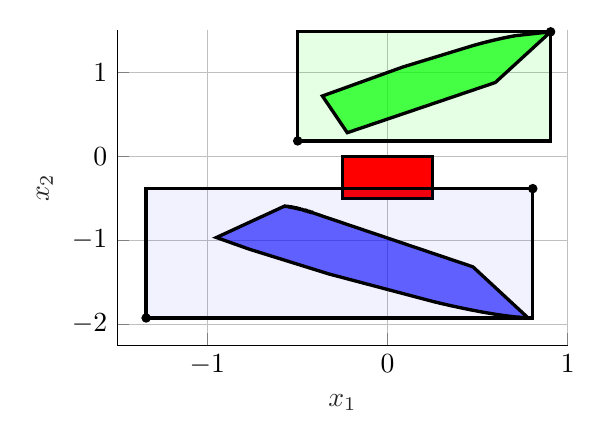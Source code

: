 % This file was created by matlab2tikz.
%
%The latest updates can be retrieved from
%  http://www.mathworks.com/matlabcentral/fileexchange/22022-matlab2tikz-matlab2tikz
%where you can also make suggestions and rate matlab2tikz.
%
\begin{tikzpicture}

\begin{axis}[%
width=5.723cm,
height=4cm,
at={(0cm,0cm)},
scale only axis,
xmin=-1.5,
xmax=1,
xtick={-1,  0,  1},
xlabel style={font=\color{white!15!black}},
xlabel={$x_1$},
ymin=-2.25,
ymax=1.5,
ytick={-2, -1,  0,  1},
ylabel style={font=\color{white!15!black}},
ylabel={$x_2$},
axis background/.style={fill=white},
axis x line*=bottom,
axis y line*=left,
xmajorgrids,
ymajorgrids
]

\addplot[area legend, line width=1.2pt, draw=black, fill=red, forget plot]
table[row sep=crcr] {%
x	y\\
-0.25	-0.5\\
-0.15	-0.5\\
-0.05	-0.5\\
0.05	-0.5\\
0.15	-0.5\\
0.25	-0.5\\
0.25	-0.4\\
0.25	-0.3\\
0.25	-0.2\\
0.25	-0.1\\
0.25	0\\
0.15	0\\
0.05	0\\
-0.05	0\\
-0.15	0\\
-0.25	0\\
-0.25	-0.1\\
-0.25	-0.2\\
-0.25	-0.3\\
-0.25	-0.4\\
-0.25	-0.5\\
}--cycle;

\addplot[area legend, line width=1.2pt, draw=black, fill=green, fill opacity=0.1, forget plot]
table[row sep=crcr] {%
x	y\\
-0.498	0.182\\
0.905	0.182\\
0.905	1.481\\
-0.498	1.481\\
-0.498	0.182\\
}--cycle;

\addplot[area legend, line width=1.2pt, draw=black, fill=green, fill opacity=0.7, forget plot]
table[row sep=crcr] {%
x	y\\
-0.223	0.28\\
0.598	0.877\\
0.905	1.481\\
0.705	1.434\\
0.704	1.433\\
0.704	1.433\\
0.703	1.433\\
0.702	1.432\\
0.701	1.432\\
0.7	1.431\\
0.699	1.431\\
0.698	1.431\\
0.697	1.43\\
0.696	1.43\\
0.695	1.43\\
0.694	1.429\\
0.693	1.429\\
0.692	1.428\\
0.691	1.428\\
0.69	1.428\\
0.689	1.427\\
0.688	1.427\\
0.687	1.426\\
0.686	1.426\\
0.686	1.426\\
0.685	1.425\\
0.684	1.425\\
0.683	1.425\\
0.682	1.424\\
0.681	1.424\\
0.68	1.423\\
0.679	1.423\\
0.678	1.422\\
0.677	1.422\\
0.676	1.422\\
0.675	1.421\\
0.674	1.421\\
0.673	1.42\\
0.672	1.42\\
0.671	1.42\\
0.67	1.419\\
0.669	1.419\\
0.668	1.418\\
0.667	1.418\\
0.666	1.417\\
0.665	1.417\\
0.664	1.417\\
0.663	1.416\\
0.662	1.416\\
0.661	1.415\\
0.66	1.415\\
0.659	1.414\\
0.658	1.414\\
0.657	1.414\\
0.656	1.413\\
0.655	1.413\\
0.654	1.412\\
0.653	1.412\\
0.652	1.411\\
0.651	1.411\\
0.65	1.41\\
0.649	1.41\\
0.648	1.41\\
0.647	1.409\\
0.646	1.409\\
0.645	1.408\\
0.644	1.408\\
0.643	1.407\\
0.642	1.407\\
0.641	1.406\\
0.64	1.406\\
0.639	1.405\\
0.638	1.405\\
0.637	1.404\\
0.636	1.404\\
0.635	1.404\\
0.634	1.403\\
0.633	1.403\\
0.632	1.402\\
0.631	1.402\\
0.63	1.401\\
0.629	1.401\\
0.628	1.4\\
0.627	1.4\\
0.626	1.399\\
0.625	1.399\\
0.624	1.398\\
0.623	1.398\\
0.622	1.397\\
0.621	1.397\\
0.62	1.396\\
0.619	1.396\\
0.618	1.395\\
0.617	1.395\\
0.616	1.394\\
0.615	1.394\\
0.614	1.393\\
0.612	1.393\\
0.611	1.392\\
0.61	1.392\\
0.609	1.391\\
0.608	1.391\\
0.607	1.39\\
0.606	1.39\\
0.605	1.389\\
0.604	1.389\\
0.603	1.388\\
0.602	1.388\\
0.601	1.387\\
0.6	1.387\\
0.599	1.386\\
0.598	1.386\\
0.597	1.385\\
0.596	1.385\\
0.595	1.384\\
0.594	1.384\\
0.593	1.383\\
0.592	1.382\\
0.591	1.382\\
0.59	1.381\\
0.588	1.381\\
0.587	1.38\\
0.586	1.38\\
0.585	1.379\\
0.584	1.379\\
0.583	1.378\\
0.582	1.378\\
0.581	1.377\\
0.58	1.377\\
0.579	1.376\\
0.578	1.375\\
0.577	1.375\\
0.576	1.374\\
0.575	1.374\\
0.574	1.373\\
0.573	1.373\\
0.572	1.372\\
0.57	1.372\\
0.569	1.371\\
0.568	1.37\\
0.567	1.37\\
0.566	1.369\\
0.565	1.369\\
0.564	1.368\\
0.563	1.368\\
0.562	1.367\\
0.561	1.367\\
0.56	1.366\\
0.559	1.365\\
0.558	1.365\\
0.557	1.364\\
0.556	1.364\\
0.554	1.363\\
0.553	1.363\\
0.552	1.362\\
0.551	1.361\\
0.55	1.361\\
0.549	1.36\\
0.548	1.36\\
0.547	1.359\\
0.546	1.358\\
0.545	1.358\\
0.544	1.357\\
0.543	1.357\\
0.542	1.356\\
0.54	1.355\\
0.539	1.355\\
0.538	1.354\\
0.537	1.354\\
0.536	1.353\\
0.535	1.352\\
0.534	1.352\\
0.533	1.351\\
0.532	1.351\\
0.531	1.35\\
0.53	1.349\\
0.529	1.349\\
0.528	1.348\\
0.526	1.348\\
0.525	1.347\\
0.524	1.346\\
0.523	1.346\\
0.522	1.345\\
0.521	1.345\\
0.52	1.344\\
0.519	1.343\\
0.518	1.343\\
0.517	1.342\\
0.516	1.341\\
0.515	1.341\\
0.513	1.34\\
0.512	1.34\\
0.511	1.339\\
0.51	1.338\\
0.509	1.338\\
0.508	1.337\\
0.507	1.336\\
0.506	1.336\\
0.505	1.335\\
0.504	1.335\\
0.503	1.334\\
0.502	1.333\\
0.5	1.333\\
0.499	1.332\\
0.498	1.331\\
0.497	1.331\\
0.496	1.33\\
0.495	1.329\\
0.494	1.329\\
0.493	1.328\\
0.492	1.328\\
0.491	1.327\\
0.49	1.326\\
0.489	1.326\\
0.487	1.325\\
0.486	1.324\\
0.485	1.324\\
0.484	1.323\\
0.483	1.322\\
0.482	1.322\\
0.481	1.321\\
0.48	1.32\\
0.479	1.32\\
0.478	1.319\\
0.477	1.318\\
0.476	1.318\\
0.474	1.317\\
0.085	1.062\\
-0.361	0.717\\
-0.223	0.28\\
}--cycle;
\addplot[only marks, mark=*, mark options={}, mark size=1.5pt, color=black, fill=black] table[row sep=crcr]{%
x	y\\
-0.498	0.182\\
0.905	1.481\\
};

\addplot[area legend, line width=1.2pt, draw=black, fill=blue, fill opacity=0.05, forget plot]
table[row sep=crcr] {%
x	y\\
-1.339	-1.926\\
0.806	-1.926\\
0.806	-0.386\\
-1.339	-0.386\\
-1.339	-1.926\\
}--cycle;

\addplot[area legend, line width=1.2pt, draw=black, fill=blue, fill opacity=0.6, forget plot]
table[row sep=crcr] {%
x	y\\
-0.949	-0.968\\
-0.768	-1.106\\
-0.325	-1.402\\
0.253	-1.73\\
0.255	-1.731\\
0.257	-1.732\\
0.258	-1.733\\
0.26	-1.734\\
0.262	-1.734\\
0.263	-1.735\\
0.265	-1.736\\
0.267	-1.737\\
0.268	-1.738\\
0.27	-1.739\\
0.271	-1.739\\
0.273	-1.74\\
0.275	-1.741\\
0.276	-1.742\\
0.278	-1.743\\
0.28	-1.744\\
0.281	-1.745\\
0.283	-1.745\\
0.285	-1.746\\
0.286	-1.747\\
0.288	-1.748\\
0.289	-1.749\\
0.291	-1.749\\
0.293	-1.75\\
0.294	-1.751\\
0.296	-1.752\\
0.297	-1.753\\
0.299	-1.754\\
0.301	-1.754\\
0.302	-1.755\\
0.304	-1.756\\
0.306	-1.757\\
0.307	-1.758\\
0.309	-1.758\\
0.31	-1.759\\
0.312	-1.76\\
0.314	-1.761\\
0.315	-1.762\\
0.317	-1.762\\
0.318	-1.763\\
0.32	-1.764\\
0.322	-1.765\\
0.323	-1.766\\
0.325	-1.766\\
0.326	-1.767\\
0.328	-1.768\\
0.33	-1.769\\
0.331	-1.769\\
0.333	-1.77\\
0.334	-1.771\\
0.336	-1.772\\
0.337	-1.773\\
0.339	-1.773\\
0.341	-1.774\\
0.342	-1.775\\
0.344	-1.776\\
0.345	-1.776\\
0.347	-1.777\\
0.348	-1.778\\
0.35	-1.779\\
0.352	-1.779\\
0.353	-1.78\\
0.355	-1.781\\
0.356	-1.782\\
0.358	-1.782\\
0.359	-1.783\\
0.361	-1.784\\
0.363	-1.785\\
0.364	-1.785\\
0.366	-1.786\\
0.367	-1.787\\
0.369	-1.787\\
0.37	-1.788\\
0.372	-1.789\\
0.373	-1.79\\
0.375	-1.79\\
0.376	-1.791\\
0.378	-1.792\\
0.379	-1.792\\
0.381	-1.793\\
0.383	-1.794\\
0.384	-1.795\\
0.386	-1.795\\
0.387	-1.796\\
0.389	-1.797\\
0.39	-1.797\\
0.392	-1.798\\
0.393	-1.799\\
0.395	-1.799\\
0.396	-1.8\\
0.398	-1.801\\
0.399	-1.802\\
0.401	-1.802\\
0.402	-1.803\\
0.404	-1.804\\
0.405	-1.804\\
0.407	-1.805\\
0.408	-1.806\\
0.41	-1.806\\
0.411	-1.807\\
0.413	-1.808\\
0.414	-1.808\\
0.416	-1.809\\
0.417	-1.81\\
0.419	-1.81\\
0.42	-1.811\\
0.422	-1.812\\
0.423	-1.812\\
0.425	-1.813\\
0.426	-1.814\\
0.427	-1.814\\
0.429	-1.815\\
0.43	-1.816\\
0.432	-1.816\\
0.433	-1.817\\
0.435	-1.817\\
0.436	-1.818\\
0.438	-1.819\\
0.439	-1.819\\
0.441	-1.82\\
0.442	-1.821\\
0.443	-1.821\\
0.445	-1.822\\
0.446	-1.822\\
0.448	-1.823\\
0.449	-1.824\\
0.451	-1.824\\
0.452	-1.825\\
0.454	-1.826\\
0.455	-1.826\\
0.456	-1.827\\
0.458	-1.827\\
0.459	-1.828\\
0.461	-1.829\\
0.462	-1.829\\
0.463	-1.83\\
0.465	-1.83\\
0.466	-1.831\\
0.468	-1.832\\
0.469	-1.832\\
0.47	-1.833\\
0.472	-1.833\\
0.473	-1.834\\
0.475	-1.834\\
0.476	-1.835\\
0.477	-1.836\\
0.479	-1.836\\
0.48	-1.837\\
0.482	-1.837\\
0.483	-1.838\\
0.484	-1.838\\
0.486	-1.839\\
0.487	-1.84\\
0.488	-1.84\\
0.49	-1.841\\
0.491	-1.841\\
0.493	-1.842\\
0.494	-1.842\\
0.495	-1.843\\
0.497	-1.843\\
0.498	-1.844\\
0.499	-1.845\\
0.501	-1.845\\
0.502	-1.846\\
0.503	-1.846\\
0.505	-1.847\\
0.506	-1.847\\
0.507	-1.848\\
0.509	-1.848\\
0.51	-1.849\\
0.511	-1.849\\
0.513	-1.85\\
0.514	-1.85\\
0.515	-1.851\\
0.517	-1.851\\
0.518	-1.852\\
0.519	-1.853\\
0.521	-1.853\\
0.522	-1.854\\
0.523	-1.854\\
0.524	-1.855\\
0.526	-1.855\\
0.527	-1.856\\
0.528	-1.856\\
0.53	-1.857\\
0.531	-1.857\\
0.532	-1.858\\
0.534	-1.858\\
0.535	-1.859\\
0.536	-1.859\\
0.537	-1.859\\
0.539	-1.86\\
0.54	-1.86\\
0.541	-1.861\\
0.542	-1.861\\
0.544	-1.862\\
0.545	-1.862\\
0.546	-1.863\\
0.547	-1.863\\
0.549	-1.864\\
0.55	-1.864\\
0.551	-1.865\\
0.552	-1.865\\
0.554	-1.866\\
0.555	-1.866\\
0.556	-1.867\\
0.557	-1.867\\
0.559	-1.867\\
0.56	-1.868\\
0.561	-1.868\\
0.562	-1.869\\
0.564	-1.869\\
0.565	-1.87\\
0.566	-1.87\\
0.567	-1.871\\
0.568	-1.871\\
0.57	-1.871\\
0.571	-1.872\\
0.572	-1.872\\
0.573	-1.873\\
0.574	-1.873\\
0.576	-1.874\\
0.577	-1.874\\
0.578	-1.874\\
0.579	-1.875\\
0.58	-1.875\\
0.581	-1.876\\
0.583	-1.876\\
0.584	-1.876\\
0.585	-1.877\\
0.586	-1.877\\
0.587	-1.878\\
0.589	-1.878\\
0.59	-1.878\\
0.591	-1.879\\
0.592	-1.879\\
0.593	-1.88\\
0.594	-1.88\\
0.595	-1.88\\
0.597	-1.881\\
0.598	-1.881\\
0.599	-1.882\\
0.6	-1.882\\
0.601	-1.882\\
0.602	-1.883\\
0.603	-1.883\\
0.605	-1.884\\
0.606	-1.884\\
0.607	-1.884\\
0.608	-1.885\\
0.609	-1.885\\
0.61	-1.885\\
0.611	-1.886\\
0.612	-1.886\\
0.613	-1.886\\
0.615	-1.887\\
0.616	-1.887\\
0.617	-1.888\\
0.618	-1.888\\
0.619	-1.888\\
0.62	-1.889\\
0.621	-1.889\\
0.622	-1.889\\
0.623	-1.89\\
0.624	-1.89\\
0.625	-1.89\\
0.626	-1.891\\
0.627	-1.891\\
0.629	-1.891\\
0.63	-1.892\\
0.631	-1.892\\
0.632	-1.892\\
0.633	-1.893\\
0.634	-1.893\\
0.635	-1.893\\
0.636	-1.894\\
0.637	-1.894\\
0.638	-1.894\\
0.639	-1.895\\
0.64	-1.895\\
0.641	-1.895\\
0.642	-1.896\\
0.643	-1.896\\
0.644	-1.896\\
0.645	-1.896\\
0.646	-1.897\\
0.647	-1.897\\
0.648	-1.897\\
0.649	-1.898\\
0.65	-1.898\\
0.651	-1.898\\
0.652	-1.899\\
0.653	-1.899\\
0.654	-1.899\\
0.655	-1.899\\
0.656	-1.9\\
0.657	-1.9\\
0.658	-1.9\\
0.659	-1.901\\
0.66	-1.901\\
0.661	-1.901\\
0.662	-1.901\\
0.663	-1.902\\
0.664	-1.902\\
0.665	-1.902\\
0.666	-1.902\\
0.667	-1.903\\
0.668	-1.903\\
0.669	-1.903\\
0.67	-1.903\\
0.671	-1.904\\
0.672	-1.904\\
0.673	-1.904\\
0.674	-1.905\\
0.675	-1.905\\
0.675	-1.905\\
0.676	-1.905\\
0.677	-1.906\\
0.678	-1.906\\
0.679	-1.906\\
0.68	-1.906\\
0.681	-1.906\\
0.682	-1.907\\
0.683	-1.907\\
0.684	-1.907\\
0.685	-1.907\\
0.686	-1.908\\
0.687	-1.908\\
0.687	-1.908\\
0.688	-1.908\\
0.689	-1.909\\
0.69	-1.909\\
0.691	-1.909\\
0.692	-1.909\\
0.693	-1.909\\
0.694	-1.91\\
0.695	-1.91\\
0.695	-1.91\\
0.696	-1.91\\
0.697	-1.911\\
0.698	-1.911\\
0.699	-1.911\\
0.7	-1.911\\
0.701	-1.911\\
0.701	-1.912\\
0.702	-1.912\\
0.703	-1.912\\
0.704	-1.912\\
0.705	-1.912\\
0.706	-1.913\\
0.707	-1.913\\
0.707	-1.913\\
0.708	-1.913\\
0.709	-1.913\\
0.71	-1.914\\
0.711	-1.914\\
0.712	-1.914\\
0.712	-1.914\\
0.713	-1.914\\
0.714	-1.914\\
0.715	-1.915\\
0.716	-1.915\\
0.716	-1.915\\
0.717	-1.915\\
0.718	-1.915\\
0.719	-1.915\\
0.72	-1.916\\
0.721	-1.916\\
0.721	-1.916\\
0.722	-1.916\\
0.723	-1.916\\
0.724	-1.916\\
0.724	-1.917\\
0.725	-1.917\\
0.726	-1.917\\
0.727	-1.917\\
0.728	-1.917\\
0.728	-1.917\\
0.729	-1.918\\
0.73	-1.918\\
0.731	-1.918\\
0.731	-1.918\\
0.732	-1.918\\
0.733	-1.918\\
0.734	-1.918\\
0.734	-1.919\\
0.735	-1.919\\
0.736	-1.919\\
0.737	-1.919\\
0.737	-1.919\\
0.738	-1.919\\
0.739	-1.919\\
0.74	-1.92\\
0.74	-1.92\\
0.741	-1.92\\
0.742	-1.92\\
0.743	-1.92\\
0.743	-1.92\\
0.744	-1.92\\
0.745	-1.92\\
0.745	-1.921\\
0.746	-1.921\\
0.747	-1.921\\
0.748	-1.921\\
0.748	-1.921\\
0.749	-1.921\\
0.75	-1.921\\
0.75	-1.921\\
0.751	-1.921\\
0.752	-1.922\\
0.753	-1.922\\
0.753	-1.922\\
0.754	-1.922\\
0.755	-1.922\\
0.755	-1.922\\
0.756	-1.922\\
0.757	-1.922\\
0.757	-1.922\\
0.758	-1.922\\
0.759	-1.923\\
0.759	-1.923\\
0.76	-1.923\\
0.761	-1.923\\
0.761	-1.923\\
0.762	-1.923\\
0.763	-1.923\\
0.763	-1.923\\
0.764	-1.923\\
0.765	-1.923\\
0.765	-1.923\\
0.766	-1.923\\
0.767	-1.924\\
0.767	-1.924\\
0.768	-1.924\\
0.768	-1.924\\
0.769	-1.924\\
0.77	-1.924\\
0.77	-1.924\\
0.771	-1.924\\
0.772	-1.924\\
0.772	-1.924\\
0.773	-1.924\\
0.774	-1.924\\
0.774	-1.924\\
0.775	-1.924\\
0.775	-1.924\\
0.776	-1.925\\
0.777	-1.925\\
0.777	-1.925\\
0.778	-1.925\\
0.778	-1.925\\
0.779	-1.925\\
0.78	-1.925\\
0.474	-1.317\\
-0.417	-0.672\\
-0.418	-0.672\\
-0.419	-0.671\\
-0.419	-0.671\\
-0.42	-0.67\\
-0.421	-0.67\\
-0.421	-0.669\\
-0.422	-0.669\\
-0.422	-0.669\\
-0.423	-0.668\\
-0.424	-0.668\\
-0.424	-0.667\\
-0.425	-0.667\\
-0.425	-0.666\\
-0.426	-0.666\\
-0.427	-0.665\\
-0.427	-0.665\\
-0.428	-0.665\\
-0.429	-0.664\\
-0.429	-0.664\\
-0.43	-0.663\\
-0.43	-0.663\\
-0.431	-0.662\\
-0.432	-0.662\\
-0.432	-0.662\\
-0.433	-0.661\\
-0.434	-0.661\\
-0.434	-0.66\\
-0.435	-0.66\\
-0.435	-0.659\\
-0.436	-0.659\\
-0.437	-0.659\\
-0.437	-0.658\\
-0.438	-0.658\\
-0.439	-0.657\\
-0.439	-0.657\\
-0.44	-0.657\\
-0.44	-0.656\\
-0.441	-0.656\\
-0.442	-0.655\\
-0.442	-0.655\\
-0.443	-0.654\\
-0.444	-0.654\\
-0.444	-0.654\\
-0.445	-0.653\\
-0.445	-0.653\\
-0.446	-0.652\\
-0.447	-0.652\\
-0.447	-0.652\\
-0.448	-0.651\\
-0.449	-0.651\\
-0.449	-0.65\\
-0.45	-0.65\\
-0.45	-0.65\\
-0.451	-0.649\\
-0.452	-0.649\\
-0.452	-0.648\\
-0.453	-0.648\\
-0.453	-0.648\\
-0.454	-0.647\\
-0.455	-0.647\\
-0.455	-0.647\\
-0.456	-0.646\\
-0.457	-0.646\\
-0.457	-0.645\\
-0.458	-0.645\\
-0.458	-0.645\\
-0.459	-0.644\\
-0.46	-0.644\\
-0.46	-0.643\\
-0.461	-0.643\\
-0.462	-0.643\\
-0.462	-0.642\\
-0.463	-0.642\\
-0.463	-0.642\\
-0.464	-0.641\\
-0.465	-0.641\\
-0.465	-0.64\\
-0.466	-0.64\\
-0.466	-0.64\\
-0.467	-0.639\\
-0.468	-0.639\\
-0.468	-0.639\\
-0.469	-0.638\\
-0.47	-0.638\\
-0.47	-0.638\\
-0.471	-0.637\\
-0.471	-0.637\\
-0.472	-0.636\\
-0.473	-0.636\\
-0.473	-0.636\\
-0.474	-0.635\\
-0.474	-0.635\\
-0.475	-0.635\\
-0.476	-0.634\\
-0.476	-0.634\\
-0.477	-0.634\\
-0.478	-0.633\\
-0.478	-0.633\\
-0.479	-0.633\\
-0.479	-0.632\\
-0.48	-0.632\\
-0.481	-0.632\\
-0.481	-0.631\\
-0.482	-0.631\\
-0.482	-0.631\\
-0.483	-0.63\\
-0.484	-0.63\\
-0.484	-0.63\\
-0.485	-0.629\\
-0.486	-0.629\\
-0.486	-0.629\\
-0.487	-0.628\\
-0.487	-0.628\\
-0.488	-0.628\\
-0.489	-0.627\\
-0.489	-0.627\\
-0.49	-0.627\\
-0.49	-0.626\\
-0.491	-0.626\\
-0.492	-0.626\\
-0.492	-0.625\\
-0.493	-0.625\\
-0.493	-0.625\\
-0.494	-0.624\\
-0.495	-0.624\\
-0.495	-0.624\\
-0.496	-0.623\\
-0.497	-0.623\\
-0.497	-0.623\\
-0.498	-0.623\\
-0.498	-0.622\\
-0.499	-0.622\\
-0.5	-0.622\\
-0.5	-0.621\\
-0.501	-0.621\\
-0.501	-0.621\\
-0.502	-0.62\\
-0.503	-0.62\\
-0.503	-0.62\\
-0.504	-0.619\\
-0.504	-0.619\\
-0.505	-0.619\\
-0.506	-0.619\\
-0.506	-0.618\\
-0.507	-0.618\\
-0.507	-0.618\\
-0.508	-0.617\\
-0.509	-0.617\\
-0.509	-0.617\\
-0.51	-0.617\\
-0.51	-0.616\\
-0.511	-0.616\\
-0.512	-0.616\\
-0.512	-0.615\\
-0.513	-0.615\\
-0.514	-0.615\\
-0.514	-0.615\\
-0.515	-0.614\\
-0.515	-0.614\\
-0.516	-0.614\\
-0.517	-0.613\\
-0.517	-0.613\\
-0.518	-0.613\\
-0.518	-0.613\\
-0.519	-0.612\\
-0.52	-0.612\\
-0.52	-0.612\\
-0.521	-0.612\\
-0.521	-0.611\\
-0.522	-0.611\\
-0.523	-0.611\\
-0.523	-0.611\\
-0.524	-0.61\\
-0.524	-0.61\\
-0.525	-0.61\\
-0.526	-0.61\\
-0.526	-0.609\\
-0.527	-0.609\\
-0.527	-0.609\\
-0.528	-0.608\\
-0.528	-0.608\\
-0.529	-0.608\\
-0.53	-0.608\\
-0.53	-0.608\\
-0.531	-0.607\\
-0.531	-0.607\\
-0.532	-0.607\\
-0.533	-0.607\\
-0.533	-0.606\\
-0.534	-0.606\\
-0.534	-0.606\\
-0.535	-0.606\\
-0.536	-0.605\\
-0.536	-0.605\\
-0.537	-0.605\\
-0.537	-0.605\\
-0.538	-0.604\\
-0.539	-0.604\\
-0.539	-0.604\\
-0.54	-0.604\\
-0.54	-0.603\\
-0.541	-0.603\\
-0.542	-0.603\\
-0.542	-0.603\\
-0.543	-0.603\\
-0.543	-0.602\\
-0.544	-0.602\\
-0.545	-0.602\\
-0.545	-0.602\\
-0.546	-0.601\\
-0.546	-0.601\\
-0.547	-0.601\\
-0.547	-0.601\\
-0.548	-0.601\\
-0.549	-0.6\\
-0.549	-0.6\\
-0.55	-0.6\\
-0.55	-0.6\\
-0.551	-0.6\\
-0.552	-0.599\\
-0.552	-0.599\\
-0.553	-0.599\\
-0.553	-0.599\\
-0.554	-0.599\\
-0.554	-0.598\\
-0.555	-0.598\\
-0.556	-0.598\\
-0.556	-0.598\\
-0.557	-0.598\\
-0.557	-0.597\\
-0.558	-0.597\\
-0.559	-0.597\\
-0.559	-0.597\\
-0.56	-0.597\\
-0.56	-0.596\\
-0.561	-0.596\\
-0.561	-0.596\\
-0.562	-0.596\\
-0.563	-0.596\\
-0.563	-0.595\\
-0.564	-0.595\\
-0.564	-0.595\\
-0.565	-0.595\\
-0.566	-0.595\\
-0.566	-0.595\\
-0.567	-0.594\\
-0.567	-0.594\\
-0.568	-0.594\\
-0.568	-0.594\\
-0.569	-0.594\\
-0.57	-0.593\\
-0.949	-0.968\\
}--cycle;
\addplot[only marks, mark=*, mark options={}, mark size=1.5pt, color=black, fill=black] table[row sep=crcr]{%
x	y\\
-1.339	-1.926\\
};
\addplot[only marks, mark=*, mark options={}, mark size=1.5pt, color=black, fill=black] table[row sep=crcr]{%
x	y\\
0.806	-0.386\\
};
\end{axis}
\end{tikzpicture}%